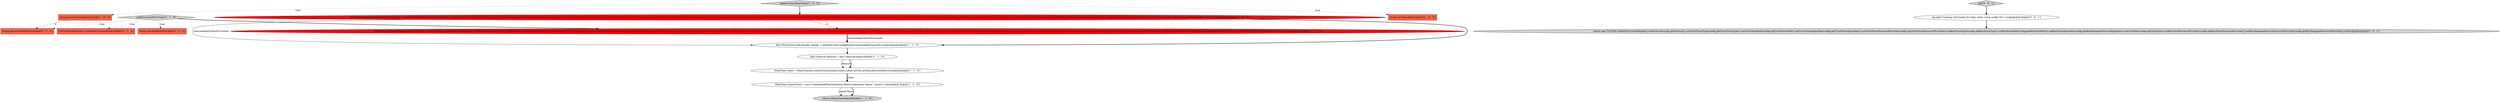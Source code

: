 digraph {
13 [style = filled, label = "String keystorePath@@@2@@@['0', '1', '0']", fillcolor = tomato, shape = box image = "AAA1AAABBB2BBB"];
8 [style = filled, label = "return adminClient@@@8@@@['1', '1', '0']", fillcolor = lightgray, shape = ellipse image = "AAA0AAABBB1BBB"];
16 [style = filled, label = "log.info(\"Creating SslContext for https client using config (%s(\",config)@@@3@@@['0', '0', '1']", fillcolor = white, shape = ellipse image = "AAA0AAABBB3BBB"];
9 [style = filled, label = "SSLContext intermediateClientSSLContext = new TLSUtils.ClientSSLContextBuilder().setProtocol(sslClientConfig.getProtocol()).setTrustStoreType(sslClientConfig.getTrustStoreType()).setTrustStorePath(sslClientConfig.getTrustStorePath()).setTrustStoreAlgorithm(sslClientConfig.getTrustStoreAlgorithm()).setTrustStorePasswordProvider(sslClientConfig.getTrustStorePasswordProvider()).setKeyStoreType(sslClientConfig.getKeyStoreType()).setKeyStorePath(keystorePath).setKeyStoreAlgorithm(sslClientConfig.getKeyManagerFactoryAlgorithm()).setCertAlias(certAlias).setKeyStorePasswordProvider(sslClientConfig.getKeyStorePasswordProvider()).setKeyManagerFactoryPasswordProvider(sslClientConfig.getKeyManagerPasswordProvider()).setCertificateChecker(certificateChecker).build()@@@3@@@['0', '1', '0']", fillcolor = red, shape = ellipse image = "AAA1AAABBB2BBB"];
14 [style = filled, label = "return new TLSUtils.ClientSSLContextBuilder().setProtocol(config.getProtocol()).setTrustStoreType(config.getTrustStoreType()).setTrustStorePath(config.getTrustStorePath()).setTrustStoreAlgorithm(config.getTrustStoreAlgorithm()).setTrustStorePasswordProvider(config.getTrustStorePasswordProvider()).setKeyStoreType(config.getKeyStoreType()).setKeyStorePath(config.getKeyStorePath()).setKeyStoreAlgorithm(config.getKeyManagerFactoryAlgorithm()).setCertAlias(config.getCertAlias()).setKeyStorePasswordProvider(config.getKeyStorePasswordProvider()).setKeyManagerFactoryPasswordProvider(config.getKeyManagerPasswordProvider()).build()@@@4@@@['0', '0', '1']", fillcolor = lightgray, shape = ellipse image = "AAA0AAABBB3BBB"];
0 [style = filled, label = "String certAlias@@@2@@@['1', '0', '0']", fillcolor = tomato, shape = box image = "AAA0AAABBB1BBB"];
7 [style = filled, label = "makeCustomHttpClient['1', '0', '0']", fillcolor = lightgray, shape = diamond image = "AAA0AAABBB1BBB"];
10 [style = filled, label = "makeCustomHttpClient['0', '1', '0']", fillcolor = lightgray, shape = diamond image = "AAA0AAABBB2BBB"];
15 [style = filled, label = "get['0', '0', '1']", fillcolor = lightgray, shape = diamond image = "AAA0AAABBB3BBB"];
3 [style = filled, label = "HttpClient adminClient = new CredentialedHttpClient(new BasicCredentials(\"admin\",\"priest\"),client)@@@7@@@['1', '1', '0']", fillcolor = white, shape = ellipse image = "AAA0AAABBB1BBB"];
6 [style = filled, label = "String keystorePath@@@2@@@['1', '0', '0']", fillcolor = tomato, shape = box image = "AAA1AAABBB1BBB"];
12 [style = filled, label = "TLSCertificateChecker certificateChecker@@@2@@@['0', '1', '0']", fillcolor = tomato, shape = box image = "AAA0AAABBB2BBB"];
4 [style = filled, label = "final Lifecycle lifecycle = new Lifecycle()@@@5@@@['1', '1', '0']", fillcolor = white, shape = ellipse image = "AAA0AAABBB1BBB"];
5 [style = filled, label = "HttpClient client = HttpClientInit.createClient(builder.build(),LifecycleUtils.asMmxLifecycle(lifecycle))@@@6@@@['1', '1', '0']", fillcolor = white, shape = ellipse image = "AAA0AAABBB1BBB"];
2 [style = filled, label = "final HttpClientConfig.Builder builder = getHttpClientConfigBuilder(intermediateClientSSLContext)@@@4@@@['1', '1', '0']", fillcolor = white, shape = ellipse image = "AAA0AAABBB1BBB"];
1 [style = filled, label = "SSLContext intermediateClientSSLContext = new TLSUtils.ClientSSLContextBuilder().setProtocol(sslClientConfig.getProtocol()).setTrustStoreType(sslClientConfig.getTrustStoreType()).setTrustStorePath(sslClientConfig.getTrustStorePath()).setTrustStoreAlgorithm(sslClientConfig.getTrustStoreAlgorithm()).setTrustStorePasswordProvider(sslClientConfig.getTrustStorePasswordProvider()).setKeyStoreType(sslClientConfig.getKeyStoreType()).setKeyStorePath(keystorePath).setKeyStoreAlgorithm(sslClientConfig.getKeyManagerFactoryAlgorithm()).setCertAlias(certAlias).setKeyStorePasswordProvider(sslClientConfig.getKeyStorePasswordProvider()).setKeyManagerFactoryPasswordProvider(sslClientConfig.getKeyManagerPasswordProvider()).build()@@@3@@@['1', '0', '0']", fillcolor = red, shape = ellipse image = "AAA1AAABBB1BBB"];
11 [style = filled, label = "String certAlias@@@2@@@['0', '1', '0']", fillcolor = tomato, shape = box image = "AAA0AAABBB2BBB"];
5->3 [style = bold, label=""];
7->6 [style = dotted, label="true"];
10->12 [style = dotted, label="true"];
7->1 [style = bold, label=""];
9->2 [style = bold, label=""];
1->9 [style = dashed, label="0"];
9->2 [style = solid, label="intermediateClientSSLContext"];
7->0 [style = dotted, label="true"];
15->16 [style = bold, label=""];
2->4 [style = bold, label=""];
3->8 [style = solid, label="adminClient"];
6->13 [style = dashed, label="0"];
10->13 [style = dotted, label="true"];
10->11 [style = dotted, label="true"];
3->8 [style = bold, label=""];
5->3 [style = solid, label="client"];
16->14 [style = bold, label=""];
1->2 [style = bold, label=""];
10->9 [style = bold, label=""];
4->5 [style = solid, label="lifecycle"];
4->5 [style = bold, label=""];
1->2 [style = solid, label="intermediateClientSSLContext"];
}
